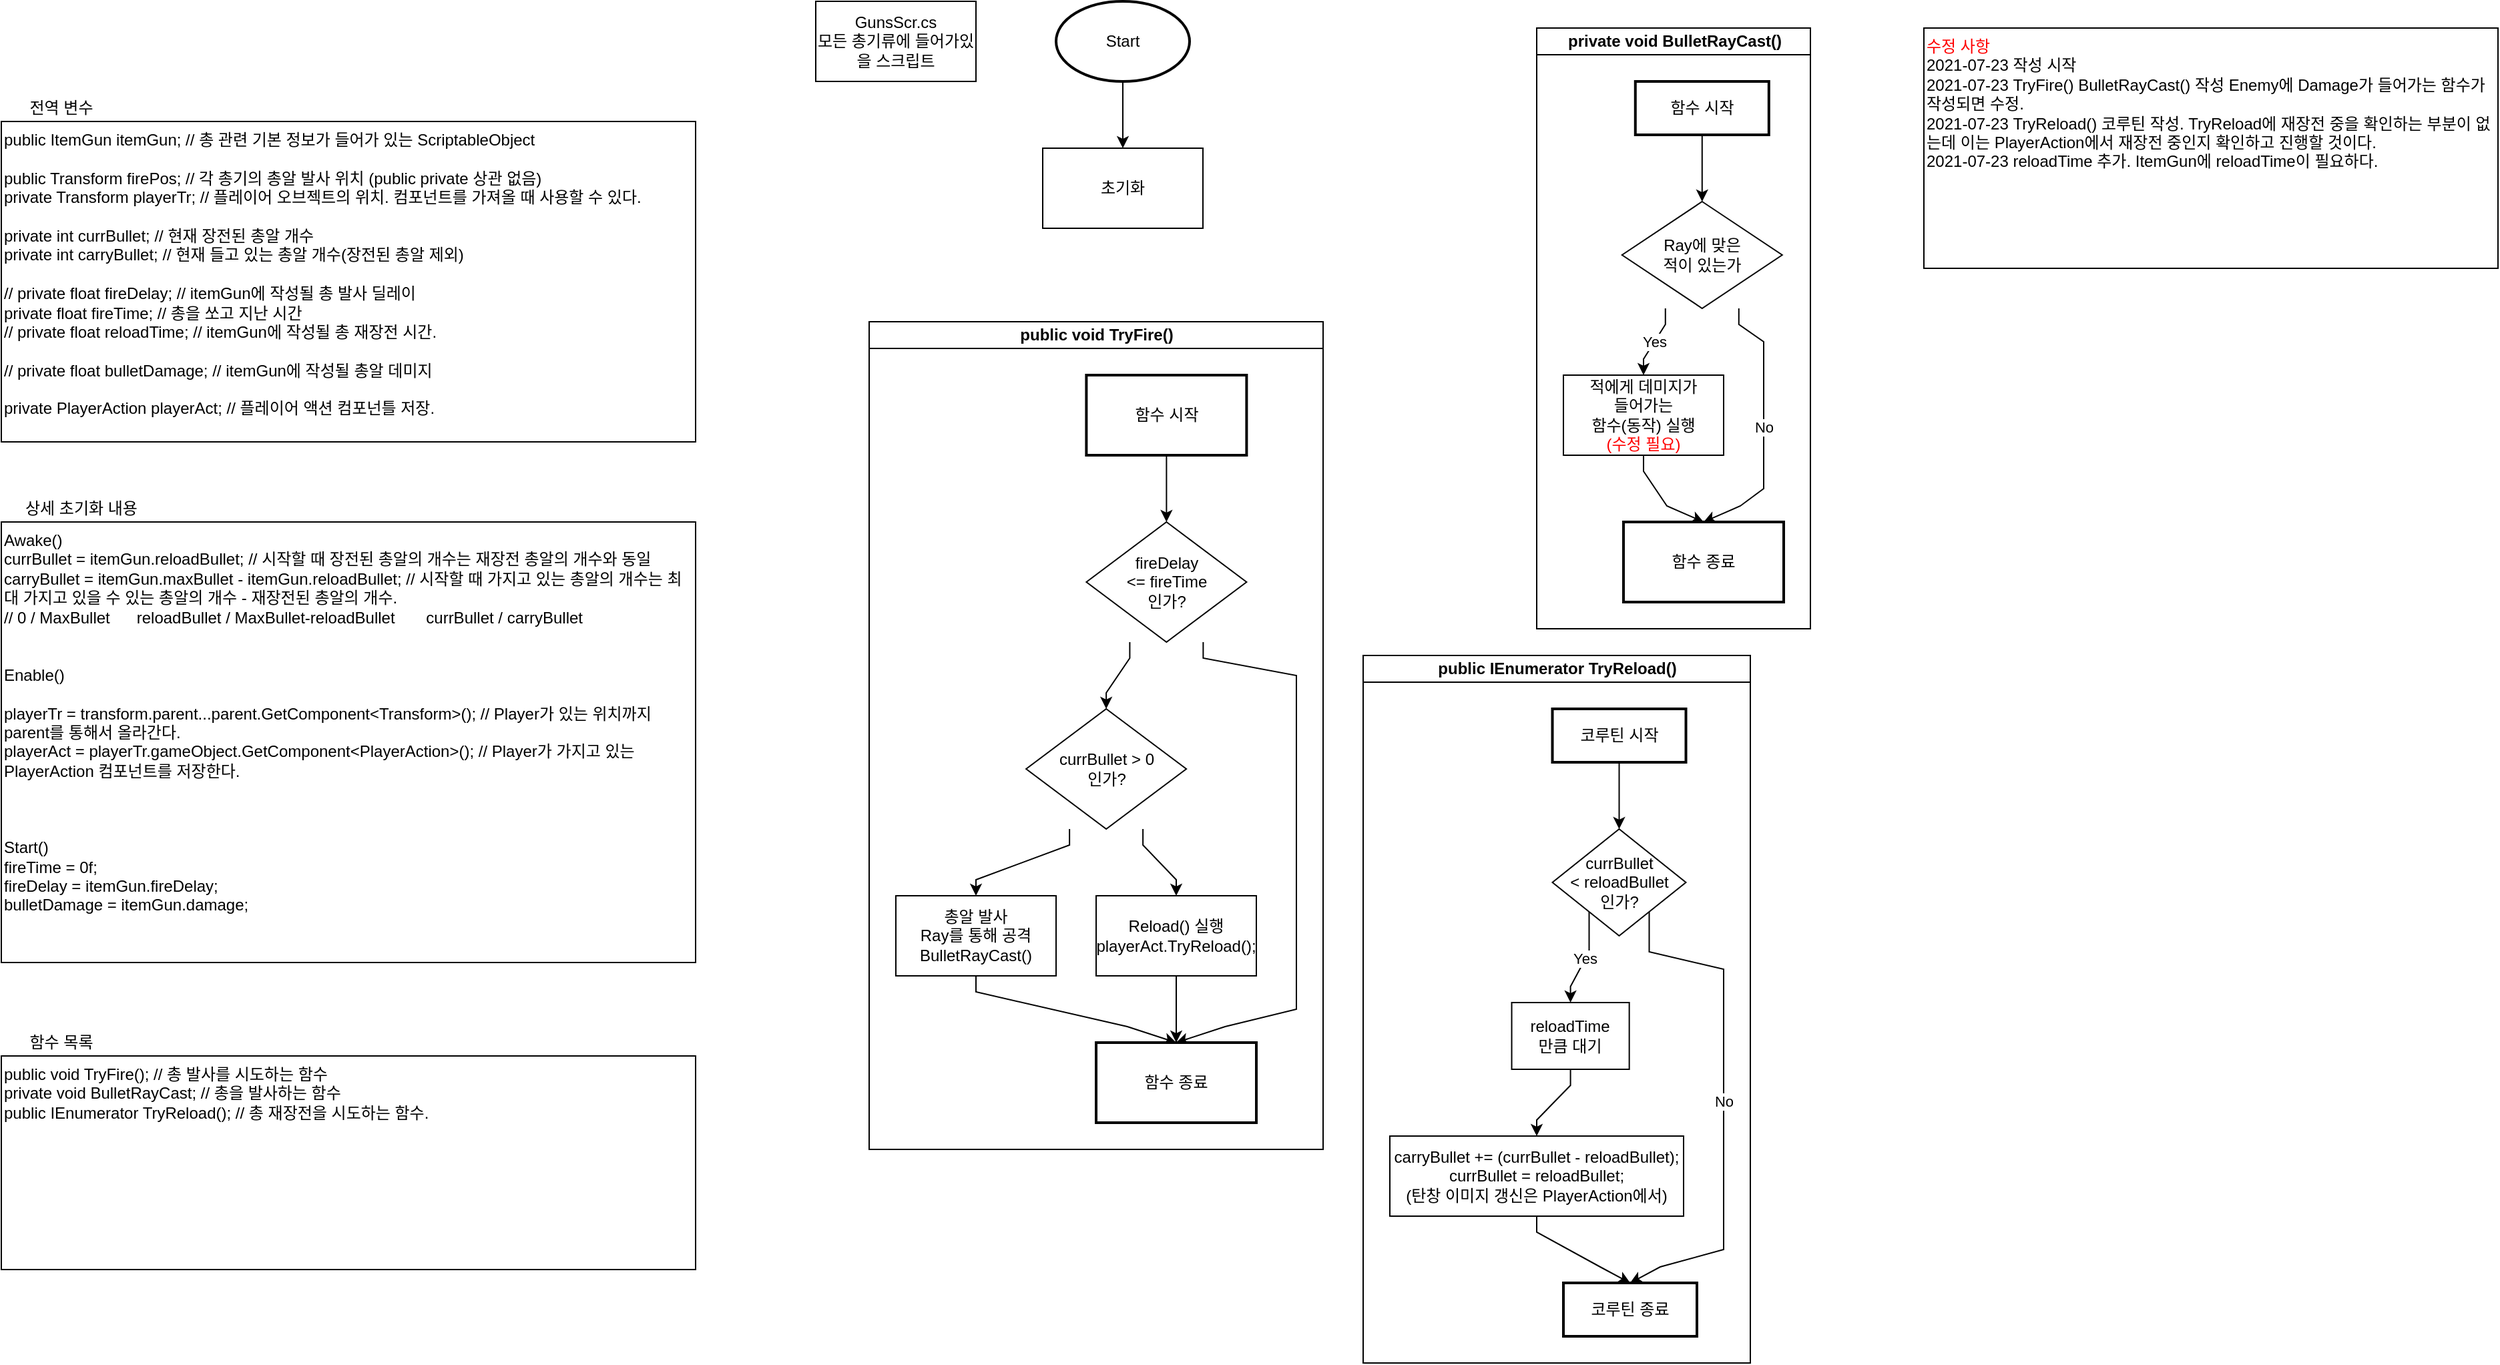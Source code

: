 <mxfile version="13.9.9" type="device"><diagram id="i7J4fkgVcflWdTZySqWl" name="페이지-1"><mxGraphModel dx="1732" dy="672" grid="1" gridSize="10" guides="1" tooltips="1" connect="1" arrows="1" fold="1" page="1" pageScale="1" pageWidth="827" pageHeight="1169" math="0" shadow="0"><root><mxCell id="0"/><mxCell id="1" parent="0"/><mxCell id="j8AjbO2k8c1PSnYhEJNj-2" value="GunsScr.cs&lt;br&gt;모든 총기류에 들어가있을 스크립트" style="rounded=0;whiteSpace=wrap;html=1;" parent="1" vertex="1"><mxGeometry x="30" y="20" width="120" height="60" as="geometry"/></mxCell><mxCell id="j8AjbO2k8c1PSnYhEJNj-7" value="" style="edgeStyle=orthogonalEdgeStyle;rounded=0;orthogonalLoop=1;jettySize=auto;html=1;" parent="1" source="j8AjbO2k8c1PSnYhEJNj-3" target="j8AjbO2k8c1PSnYhEJNj-6" edge="1"><mxGeometry relative="1" as="geometry"/></mxCell><mxCell id="j8AjbO2k8c1PSnYhEJNj-3" value="Start" style="strokeWidth=2;html=1;shape=mxgraph.flowchart.start_2;whiteSpace=wrap;" parent="1" vertex="1"><mxGeometry x="210" y="20" width="100" height="60" as="geometry"/></mxCell><mxCell id="j8AjbO2k8c1PSnYhEJNj-4" value="&lt;font color=&quot;#ff0000&quot;&gt;수정 사항&lt;/font&gt;&lt;br&gt;2021-07-23 작성 시작&lt;br&gt;2021-07-23 TryFire() BulletRayCast() 작성 Enemy에 Damage가 들어가는 함수가 작성되면 수정.&lt;br&gt;2021-07-23 TryReload() 코루틴 작성. TryReload에 재장전 중을 확인하는 부분이 없는데 이는 PlayerAction에서 재장전 중인지 확인하고 진행할 것이다.&lt;br&gt;2021-07-23 reloadTime 추가. ItemGun에 reloadTime이 필요하다." style="rounded=0;whiteSpace=wrap;html=1;align=left;verticalAlign=top;" parent="1" vertex="1"><mxGeometry x="860" y="40" width="430" height="180" as="geometry"/></mxCell><mxCell id="j8AjbO2k8c1PSnYhEJNj-6" value="초기화" style="whiteSpace=wrap;html=1;" parent="1" vertex="1"><mxGeometry x="200" y="130" width="120" height="60" as="geometry"/></mxCell><mxCell id="j8AjbO2k8c1PSnYhEJNj-8" value="Awake()&lt;br&gt;currBullet = itemGun.reloadBullet; // 시작할 때 장전된 총알의 개수는 재장전 총알의 개수와 동일&lt;br&gt;carryBullet = itemGun.maxBullet - itemGun.reloadBullet; // 시작할 때 가지고 있는 총알의 개수는 최대 가지고 있을 수 있는 총알의 개수 - 재장전된 총알의 개수.&lt;br&gt;// 0 / MaxBullet&amp;nbsp; &amp;nbsp; &amp;nbsp; reloadBullet / MaxBullet-reloadBullet&amp;nbsp; &amp;nbsp; &amp;nbsp; &amp;nbsp;currBullet / carryBullet&lt;br&gt;&lt;br&gt;&lt;br&gt;Enable()&lt;br&gt;&lt;br&gt;playerTr = transform.parent...parent.GetComponent&amp;lt;Transform&amp;gt;(); // Player가 있는 위치까지 parent를 통해서 올라간다.&lt;br&gt;playerAct = playerTr.gameObject.GetComponent&amp;lt;PlayerAction&amp;gt;(); // Player가 가지고 있는 PlayerAction 컴포넌트를 저장한다.&lt;br&gt;&lt;br&gt;&lt;br&gt;&lt;br&gt;Start()&lt;br&gt;fireTime = 0f;&lt;br&gt;fireDelay = itemGun.fireDelay;&lt;br&gt;bulletDamage = itemGun.damage;&lt;br&gt;" style="rounded=0;whiteSpace=wrap;html=1;align=left;verticalAlign=top;" parent="1" vertex="1"><mxGeometry x="-580" y="410" width="520" height="330" as="geometry"/></mxCell><mxCell id="j8AjbO2k8c1PSnYhEJNj-9" value="상세 초기화 내용" style="text;html=1;strokeColor=none;fillColor=none;align=center;verticalAlign=middle;whiteSpace=wrap;rounded=0;" parent="1" vertex="1"><mxGeometry x="-580" y="390" width="120" height="20" as="geometry"/></mxCell><mxCell id="j8AjbO2k8c1PSnYhEJNj-10" value="public ItemGun itemGun; // 총 관련 기본 정보가 들어가 있는 ScriptableObject&lt;br&gt;&lt;br&gt;public Transform firePos; // 각 총기의 총알 발사 위치 (public private 상관 없음)&lt;br&gt;private Transform playerTr; // 플레이어 오브젝트의 위치. 컴포넌트를 가져올 때 사용할 수 있다.&lt;br&gt;&lt;br&gt;private int currBullet; // 현재 장전된 총알 개수&lt;br&gt;private int carryBullet; // 현재 들고 있는 총알 개수(장전된 총알 제외)&lt;br&gt;&lt;br&gt;// private float fireDelay; // itemGun에 작성될 총 발사 딜레이&lt;br&gt;private float fireTime; // 총을 쏘고 지난 시간&lt;br&gt;// private float reloadTime; // itemGun에 작성될 총 재장전 시간.&lt;br&gt;&lt;br&gt;// private float bulletDamage; // itemGun에 작성될 총알 데미지&lt;br&gt;&lt;br&gt;private PlayerAction playerAct; // 플레이어 액션 컴포넌틀 저장." style="rounded=0;whiteSpace=wrap;html=1;align=left;verticalAlign=top;" parent="1" vertex="1"><mxGeometry x="-580" y="110" width="520" height="240" as="geometry"/></mxCell><mxCell id="j8AjbO2k8c1PSnYhEJNj-11" value="전역 변수" style="text;html=1;strokeColor=none;fillColor=none;align=center;verticalAlign=middle;whiteSpace=wrap;rounded=0;" parent="1" vertex="1"><mxGeometry x="-580" y="90" width="90" height="20" as="geometry"/></mxCell><mxCell id="j8AjbO2k8c1PSnYhEJNj-17" value="public void TryFire()" style="swimlane;html=1;startSize=20;horizontal=1;childLayout=flowLayout;flowOrientation=north;resizable=0;interRankCellSpacing=50;containerType=tree;align=center;" parent="1" vertex="1"><mxGeometry x="70" y="260" width="340" height="620" as="geometry"><mxRectangle x="440" y="260" width="150" height="20" as="alternateBounds"/></mxGeometry></mxCell><mxCell id="j8AjbO2k8c1PSnYhEJNj-78" style="edgeStyle=orthogonalEdgeStyle;rounded=0;orthogonalLoop=1;jettySize=auto;html=1;entryX=0.5;entryY=0;entryDx=0;entryDy=0;entryPerimeter=0;noEdgeStyle=1;orthogonal=1;" parent="j8AjbO2k8c1PSnYhEJNj-17" source="j8AjbO2k8c1PSnYhEJNj-28" target="j8AjbO2k8c1PSnYhEJNj-40" edge="1"><mxGeometry relative="1" as="geometry"><Array as="points"><mxPoint x="195.197" y="252"/><mxPoint x="177.566" y="278"/></Array></mxGeometry></mxCell><mxCell id="j8AjbO2k8c1PSnYhEJNj-94" style="edgeStyle=orthogonalEdgeStyle;rounded=0;orthogonalLoop=1;jettySize=auto;html=1;entryX=0.5;entryY=0;entryDx=0;entryDy=0;noEdgeStyle=1;orthogonal=1;" parent="j8AjbO2k8c1PSnYhEJNj-17" source="j8AjbO2k8c1PSnYhEJNj-28" target="j8AjbO2k8c1PSnYhEJNj-93" edge="1"><mxGeometry relative="1" as="geometry"><Array as="points"><mxPoint x="250.197" y="252"/><mxPoint x="320" y="265"/><mxPoint x="320" y="405"/><mxPoint x="320" y="405"/><mxPoint x="320" y="515"/><mxPoint x="266.667" y="528"/></Array></mxGeometry></mxCell><mxCell id="j8AjbO2k8c1PSnYhEJNj-28" value="fireDelay&lt;br&gt;&amp;lt;= fireTime&lt;br&gt;인가?" style="html=1;shape=mxgraph.flowchart.decision;whiteSpace=wrap;align=center;" parent="j8AjbO2k8c1PSnYhEJNj-17" vertex="1"><mxGeometry x="162.697" y="150" width="120" height="90" as="geometry"/></mxCell><mxCell id="j8AjbO2k8c1PSnYhEJNj-73" style="edgeStyle=orthogonalEdgeStyle;rounded=0;orthogonalLoop=1;jettySize=auto;html=1;entryX=0.5;entryY=0;entryDx=0;entryDy=0;noEdgeStyle=1;orthogonal=1;" parent="j8AjbO2k8c1PSnYhEJNj-17" source="j8AjbO2k8c1PSnYhEJNj-40" target="j8AjbO2k8c1PSnYhEJNj-72" edge="1"><mxGeometry relative="1" as="geometry"><Array as="points"><mxPoint x="150.066" y="392"/><mxPoint x="80" y="418"/></Array></mxGeometry></mxCell><mxCell id="j8AjbO2k8c1PSnYhEJNj-74" style="edgeStyle=orthogonalEdgeStyle;rounded=0;orthogonalLoop=1;jettySize=auto;html=1;entryX=0.5;entryY=0;entryDx=0;entryDy=0;noEdgeStyle=1;orthogonal=1;" parent="j8AjbO2k8c1PSnYhEJNj-17" source="j8AjbO2k8c1PSnYhEJNj-40" target="j8AjbO2k8c1PSnYhEJNj-70" edge="1"><mxGeometry relative="1" as="geometry"><Array as="points"><mxPoint x="205.066" y="392"/><mxPoint x="230" y="418"/></Array></mxGeometry></mxCell><mxCell id="j8AjbO2k8c1PSnYhEJNj-40" value="currBullet &amp;gt; 0&lt;br&gt;인가?" style="html=1;shape=mxgraph.flowchart.decision;whiteSpace=wrap;align=center;" parent="j8AjbO2k8c1PSnYhEJNj-17" vertex="1"><mxGeometry x="117.566" y="290" width="120" height="90" as="geometry"/></mxCell><mxCell id="j8AjbO2k8c1PSnYhEJNj-96" style="edgeStyle=orthogonalEdgeStyle;rounded=0;orthogonalLoop=1;jettySize=auto;html=1;entryX=0.5;entryY=0;entryDx=0;entryDy=0;noEdgeStyle=1;orthogonal=1;" parent="j8AjbO2k8c1PSnYhEJNj-17" source="j8AjbO2k8c1PSnYhEJNj-70" target="j8AjbO2k8c1PSnYhEJNj-93" edge="1"><mxGeometry relative="1" as="geometry"><Array as="points"><mxPoint x="230" y="502"/><mxPoint x="230" y="526"/></Array></mxGeometry></mxCell><mxCell id="j8AjbO2k8c1PSnYhEJNj-70" value="Reload() 실행&lt;br&gt;playerAct.TryReload();" style="rounded=0;whiteSpace=wrap;html=1;align=center;" parent="j8AjbO2k8c1PSnYhEJNj-17" vertex="1"><mxGeometry x="170" y="430" width="120" height="60" as="geometry"/></mxCell><mxCell id="j8AjbO2k8c1PSnYhEJNj-95" style="edgeStyle=orthogonalEdgeStyle;rounded=0;orthogonalLoop=1;jettySize=auto;html=1;entryX=0.5;entryY=0;entryDx=0;entryDy=0;noEdgeStyle=1;orthogonal=1;" parent="j8AjbO2k8c1PSnYhEJNj-17" source="j8AjbO2k8c1PSnYhEJNj-72" target="j8AjbO2k8c1PSnYhEJNj-93" edge="1"><mxGeometry relative="1" as="geometry"><Array as="points"><mxPoint x="80" y="502"/><mxPoint x="193.333" y="528"/></Array></mxGeometry></mxCell><mxCell id="j8AjbO2k8c1PSnYhEJNj-72" value="총알 발사&lt;br&gt;Ray를 통해 공격&lt;br&gt;BulletRayCast()" style="rounded=0;whiteSpace=wrap;html=1;align=center;" parent="j8AjbO2k8c1PSnYhEJNj-17" vertex="1"><mxGeometry x="20" y="430" width="120" height="60" as="geometry"/></mxCell><mxCell id="j8AjbO2k8c1PSnYhEJNj-92" style="edgeStyle=orthogonalEdgeStyle;rounded=0;orthogonalLoop=1;jettySize=auto;html=1;entryX=0.5;entryY=0;entryDx=0;entryDy=0;entryPerimeter=0;noEdgeStyle=1;orthogonal=1;" parent="j8AjbO2k8c1PSnYhEJNj-17" source="j8AjbO2k8c1PSnYhEJNj-91" target="j8AjbO2k8c1PSnYhEJNj-28" edge="1"><mxGeometry relative="1" as="geometry"><Array as="points"><mxPoint x="222.697" y="112"/><mxPoint x="222.697" y="138"/></Array></mxGeometry></mxCell><mxCell id="j8AjbO2k8c1PSnYhEJNj-91" value="함수 시작" style="rounded=0;whiteSpace=wrap;html=1;align=center;strokeWidth=2;" parent="j8AjbO2k8c1PSnYhEJNj-17" vertex="1"><mxGeometry x="162.697" y="40" width="120" height="60" as="geometry"/></mxCell><mxCell id="j8AjbO2k8c1PSnYhEJNj-93" value="함수 종료" style="rounded=0;whiteSpace=wrap;html=1;align=center;strokeWidth=2;" parent="j8AjbO2k8c1PSnYhEJNj-17" vertex="1"><mxGeometry x="170" y="540" width="120" height="60" as="geometry"/></mxCell><mxCell id="j8AjbO2k8c1PSnYhEJNj-107" value="private void BulletRayCast()" style="swimlane;html=1;startSize=20;horizontal=1;childLayout=flowLayout;flowOrientation=north;resizable=0;interRankCellSpacing=50;containerType=tree;align=center;" parent="1" vertex="1"><mxGeometry x="570" y="40" width="205" height="450" as="geometry"/></mxCell><mxCell id="j8AjbO2k8c1PSnYhEJNj-117" style="edgeStyle=orthogonalEdgeStyle;rounded=0;orthogonalLoop=1;jettySize=auto;html=1;entryX=0.5;entryY=0;entryDx=0;entryDy=0;entryPerimeter=0;noEdgeStyle=1;orthogonal=1;" parent="j8AjbO2k8c1PSnYhEJNj-107" source="j8AjbO2k8c1PSnYhEJNj-108" target="j8AjbO2k8c1PSnYhEJNj-116" edge="1"><mxGeometry relative="1" as="geometry"><Array as="points"><mxPoint x="123.889" y="92"/><mxPoint x="123.889" y="118"/></Array></mxGeometry></mxCell><mxCell id="j8AjbO2k8c1PSnYhEJNj-108" value="함수 시작" style="whiteSpace=wrap;html=1;strokeWidth=2;" parent="j8AjbO2k8c1PSnYhEJNj-107" vertex="1"><mxGeometry x="73.889" y="40" width="100" height="40" as="geometry"/></mxCell><mxCell id="j8AjbO2k8c1PSnYhEJNj-119" value="Yes" style="edgeStyle=orthogonalEdgeStyle;rounded=0;orthogonalLoop=1;jettySize=auto;html=1;entryX=0.5;entryY=0;entryDx=0;entryDy=0;noEdgeStyle=1;orthogonal=1;" parent="j8AjbO2k8c1PSnYhEJNj-107" source="j8AjbO2k8c1PSnYhEJNj-116" target="j8AjbO2k8c1PSnYhEJNj-118" edge="1"><mxGeometry relative="1" as="geometry"><Array as="points"><mxPoint x="96.389" y="222"/><mxPoint x="80" y="248"/></Array></mxGeometry></mxCell><mxCell id="j8AjbO2k8c1PSnYhEJNj-116" value="Ray에 맞은&lt;br&gt;적이 있는가" style="html=1;shape=mxgraph.flowchart.decision;whiteSpace=wrap;align=center;" parent="j8AjbO2k8c1PSnYhEJNj-107" vertex="1"><mxGeometry x="63.889" y="130" width="120" height="80" as="geometry"/></mxCell><mxCell id="j8AjbO2k8c1PSnYhEJNj-124" style="edgeStyle=orthogonalEdgeStyle;rounded=0;orthogonalLoop=1;jettySize=auto;html=1;entryX=0.5;entryY=0;entryDx=0;entryDy=0;noEdgeStyle=1;orthogonal=1;" parent="j8AjbO2k8c1PSnYhEJNj-107" source="j8AjbO2k8c1PSnYhEJNj-118" target="j8AjbO2k8c1PSnYhEJNj-123" edge="1"><mxGeometry relative="1" as="geometry"><Array as="points"><mxPoint x="80" y="332"/><mxPoint x="97.5" y="358"/></Array></mxGeometry></mxCell><mxCell id="j8AjbO2k8c1PSnYhEJNj-118" value="적에게 데미지가&lt;br&gt;들어가는&lt;br&gt;함수(동작) 실행&lt;br&gt;&lt;font color=&quot;#ff0000&quot;&gt;(수정 필요)&lt;/font&gt;" style="rounded=0;whiteSpace=wrap;html=1;align=center;" parent="j8AjbO2k8c1PSnYhEJNj-107" vertex="1"><mxGeometry x="20" y="260" width="120" height="60" as="geometry"/></mxCell><mxCell id="j8AjbO2k8c1PSnYhEJNj-122" value="No" style="edgeStyle=orthogonalEdgeStyle;rounded=0;orthogonalLoop=1;jettySize=auto;html=1;entryX=0.5;entryY=0;entryDx=0;entryDy=0;noEdgeStyle=1;orthogonal=1;" parent="j8AjbO2k8c1PSnYhEJNj-107" source="j8AjbO2k8c1PSnYhEJNj-116" target="j8AjbO2k8c1PSnYhEJNj-123" edge="1"><mxGeometry relative="1" as="geometry"><mxPoint x="930" y="740" as="sourcePoint"/><Array as="points"><mxPoint x="151.389" y="222"/><mxPoint x="170" y="235"/><mxPoint x="170" y="345"/><mxPoint x="152.5" y="358"/></Array></mxGeometry></mxCell><mxCell id="j8AjbO2k8c1PSnYhEJNj-123" value="함수 종료" style="rounded=0;whiteSpace=wrap;html=1;align=center;strokeWidth=2;" parent="j8AjbO2k8c1PSnYhEJNj-107" vertex="1"><mxGeometry x="65" y="370" width="120" height="60" as="geometry"/></mxCell><mxCell id="5roG2V7iUDXgjKk8IlB9-1" value="public void TryFire(); // 총 발사를 시도하는 함수&lt;br&gt;private void BulletRayCast; // 총을 발사하는 함수&lt;br&gt;public IEnumerator TryReload(); // 총 재장전을 시도하는 함수." style="rounded=0;whiteSpace=wrap;html=1;align=left;verticalAlign=top;" vertex="1" parent="1"><mxGeometry x="-580" y="810" width="520" height="160" as="geometry"/></mxCell><mxCell id="5roG2V7iUDXgjKk8IlB9-2" value="함수 목록" style="text;html=1;strokeColor=none;fillColor=none;align=center;verticalAlign=middle;whiteSpace=wrap;rounded=0;" vertex="1" parent="1"><mxGeometry x="-580" y="790" width="90" height="20" as="geometry"/></mxCell><mxCell id="5roG2V7iUDXgjKk8IlB9-4" value="&lt;span style=&quot;text-align: left&quot;&gt;&lt;b&gt;public IEnumerator TryReload()&lt;/b&gt;&lt;/span&gt;" style="swimlane;html=1;startSize=20;horizontal=1;childLayout=flowLayout;flowOrientation=north;resizable=0;interRankCellSpacing=50;containerType=tree;align=center;fontStyle=0" vertex="1" parent="1"><mxGeometry x="440" y="510" width="290" height="530" as="geometry"/></mxCell><mxCell id="5roG2V7iUDXgjKk8IlB9-27" style="edgeStyle=orthogonalEdgeStyle;rounded=0;orthogonalLoop=1;jettySize=auto;html=1;entryX=0.5;entryY=0;entryDx=0;entryDy=0;noEdgeStyle=1;orthogonal=1;" edge="1" parent="5roG2V7iUDXgjKk8IlB9-4" source="5roG2V7iUDXgjKk8IlB9-5" target="5roG2V7iUDXgjKk8IlB9-13"><mxGeometry relative="1" as="geometry"><Array as="points"><mxPoint x="191.753" y="92"/><mxPoint x="191.753" y="118"/></Array></mxGeometry></mxCell><mxCell id="5roG2V7iUDXgjKk8IlB9-5" value="코루틴 시작" style="whiteSpace=wrap;html=1;strokeWidth=2;" vertex="1" parent="5roG2V7iUDXgjKk8IlB9-4"><mxGeometry x="141.753" y="40" width="100" height="40" as="geometry"/></mxCell><mxCell id="5roG2V7iUDXgjKk8IlB9-16" value="Yes" style="edgeStyle=orthogonalEdgeStyle;rounded=0;orthogonalLoop=1;jettySize=auto;html=1;entryX=0.5;entryY=0;entryDx=0;entryDy=0;noEdgeStyle=1;orthogonal=1;" edge="1" parent="5roG2V7iUDXgjKk8IlB9-4" source="5roG2V7iUDXgjKk8IlB9-13" target="5roG2V7iUDXgjKk8IlB9-30"><mxGeometry relative="1" as="geometry"><Array as="points"><mxPoint x="169.253" y="222"/><mxPoint x="155.296" y="248"/></Array></mxGeometry></mxCell><mxCell id="5roG2V7iUDXgjKk8IlB9-22" value="No" style="edgeStyle=orthogonalEdgeStyle;rounded=0;orthogonalLoop=1;jettySize=auto;html=1;entryX=0.5;entryY=0;entryDx=0;entryDy=0;noEdgeStyle=1;orthogonal=1;" edge="1" parent="5roG2V7iUDXgjKk8IlB9-4" source="5roG2V7iUDXgjKk8IlB9-13" target="5roG2V7iUDXgjKk8IlB9-21"><mxGeometry relative="1" as="geometry"><Array as="points"><mxPoint x="214.253" y="222"/><mxPoint x="270" y="235"/><mxPoint x="270" y="335"/><mxPoint x="270" y="335"/><mxPoint x="270" y="445"/><mxPoint x="222.5" y="458"/></Array></mxGeometry></mxCell><mxCell id="5roG2V7iUDXgjKk8IlB9-13" value="currBullet&lt;br&gt;&amp;lt; reloadBullet&lt;br&gt;인가?" style="rhombus;whiteSpace=wrap;html=1;align=center;" vertex="1" parent="5roG2V7iUDXgjKk8IlB9-4"><mxGeometry x="141.753" y="130" width="100" height="80" as="geometry"/></mxCell><mxCell id="5roG2V7iUDXgjKk8IlB9-26" style="edgeStyle=orthogonalEdgeStyle;rounded=0;orthogonalLoop=1;jettySize=auto;html=1;entryX=0.5;entryY=0;entryDx=0;entryDy=0;noEdgeStyle=1;orthogonal=1;" edge="1" parent="5roG2V7iUDXgjKk8IlB9-4" source="5roG2V7iUDXgjKk8IlB9-15" target="5roG2V7iUDXgjKk8IlB9-21"><mxGeometry relative="1" as="geometry"><Array as="points"><mxPoint x="130" y="432"/><mxPoint x="177.5" y="458"/></Array></mxGeometry></mxCell><mxCell id="5roG2V7iUDXgjKk8IlB9-15" value="carryBullet += (currBullet - reloadBullet);&lt;br&gt;currBullet = reloadBullet;&lt;br&gt;(탄창 이미지 갱신은 PlayerAction에서)" style="rounded=0;whiteSpace=wrap;html=1;align=center;" vertex="1" parent="5roG2V7iUDXgjKk8IlB9-4"><mxGeometry x="20" y="360" width="220" height="60" as="geometry"/></mxCell><mxCell id="5roG2V7iUDXgjKk8IlB9-21" value="코루틴 종료" style="whiteSpace=wrap;html=1;strokeWidth=2;" vertex="1" parent="5roG2V7iUDXgjKk8IlB9-4"><mxGeometry x="150" y="470" width="100" height="40" as="geometry"/></mxCell><mxCell id="5roG2V7iUDXgjKk8IlB9-31" style="edgeStyle=orthogonalEdgeStyle;rounded=0;orthogonalLoop=1;jettySize=auto;html=1;entryX=0.5;entryY=0;entryDx=0;entryDy=0;noEdgeStyle=1;orthogonal=1;" edge="1" parent="5roG2V7iUDXgjKk8IlB9-4" source="5roG2V7iUDXgjKk8IlB9-30" target="5roG2V7iUDXgjKk8IlB9-15"><mxGeometry relative="1" as="geometry"><Array as="points"><mxPoint x="155.296" y="322"/><mxPoint x="130" y="348"/></Array></mxGeometry></mxCell><mxCell id="5roG2V7iUDXgjKk8IlB9-30" value="reloadTime&lt;br&gt;만큼 대기" style="rounded=0;whiteSpace=wrap;html=1;align=center;" vertex="1" parent="5roG2V7iUDXgjKk8IlB9-4"><mxGeometry x="111.266" y="260" width="88.06" height="50" as="geometry"/></mxCell></root></mxGraphModel></diagram></mxfile>
